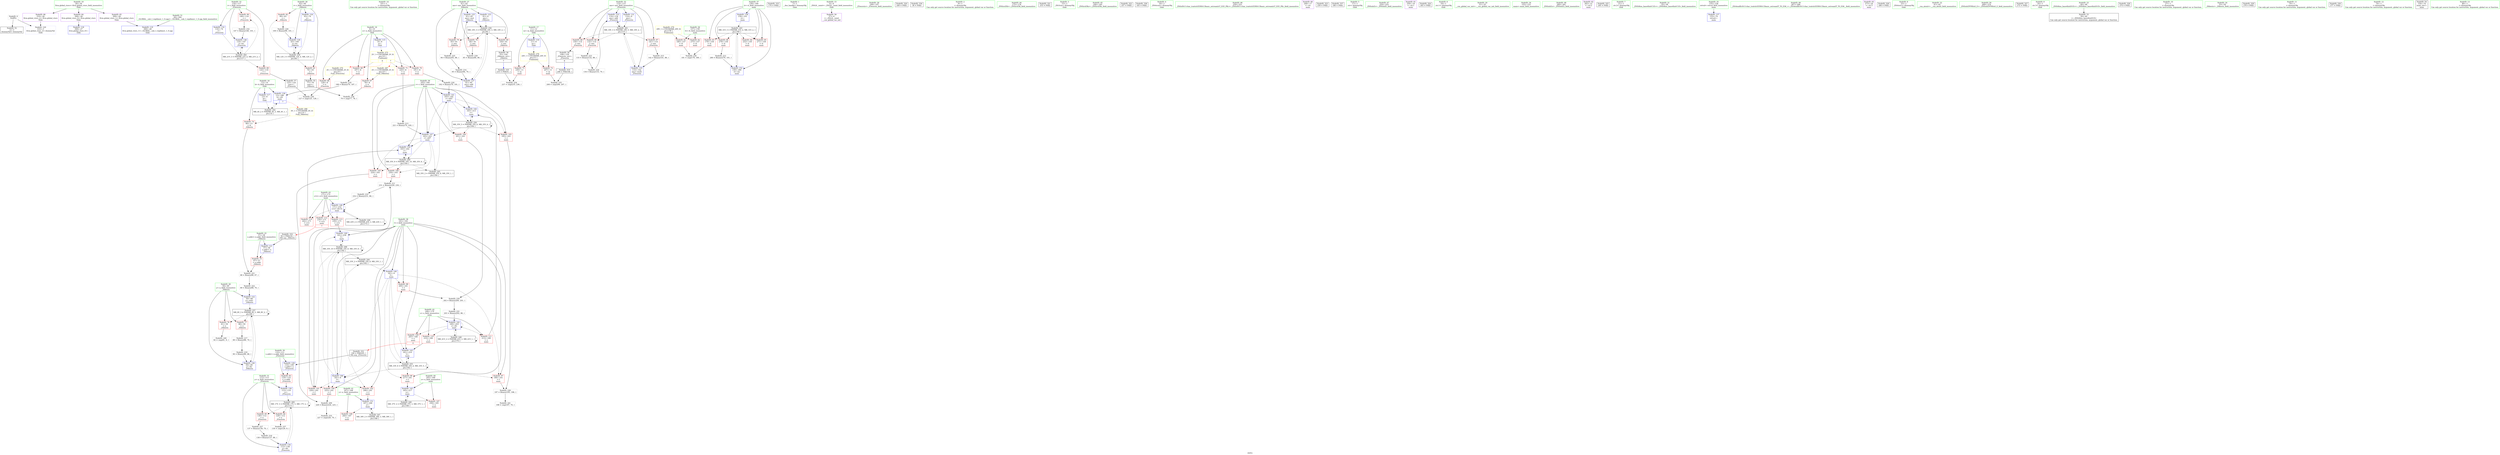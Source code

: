 digraph "SVFG" {
	label="SVFG";

	Node0x559df55253a0 [shape=record,color=grey,label="{NodeID: 0\nNullPtr}"];
	Node0x559df55253a0 -> Node0x559df5548c70[style=solid];
	Node0x559df55253a0 -> Node0x559df554d520[style=solid];
	Node0x559df55479e0 [shape=record,color=red,label="{NodeID: 97\n196\<--161\n\<--l\nmain\n}"];
	Node0x559df55479e0 -> Node0x559df5554aa0[style=solid];
	Node0x559df5545e70 [shape=record,color=green,label="{NodeID: 14\n101\<--1\n\<--dummyObj\nCan only get source location for instruction, argument, global var or function.}"];
	Node0x559df5548540 [shape=record,color=red,label="{NodeID: 111\n213\<--169\n\<--s\nmain\n}"];
	Node0x559df5548540 -> Node0x559df554e8d0[style=solid];
	Node0x559df55468d0 [shape=record,color=green,label="{NodeID: 28\n63\<--64\ni\<--i_field_insensitive\n_Z4bestx\n}"];
	Node0x559df55468d0 -> Node0x559df554a460[style=solid];
	Node0x559df55468d0 -> Node0x559df554a530[style=solid];
	Node0x559df55468d0 -> Node0x559df554d890[style=solid];
	Node0x559df55468d0 -> Node0x559df554dbd0[style=solid];
	Node0x559df554d960 [shape=record,color=blue,label="{NodeID: 125\n61\<--85\nans\<--mul\n_Z4bestx\n}"];
	Node0x559df554d960 -> Node0x559df5562eb0[style=dashed];
	Node0x559df5547430 [shape=record,color=green,label="{NodeID: 42\n169\<--170\ns\<--s_field_insensitive\nmain\n}"];
	Node0x559df5547430 -> Node0x559df55483a0[style=solid];
	Node0x559df5547430 -> Node0x559df5548470[style=solid];
	Node0x559df5547430 -> Node0x559df5548540[style=solid];
	Node0x559df5547430 -> Node0x559df554e730[style=solid];
	Node0x559df55541a0 [shape=record,color=grey,label="{NodeID: 222\n69 = Binary(68, 70, )\n}"];
	Node0x559df55541a0 -> Node0x559df554d6f0[style=solid];
	Node0x559df554e4c0 [shape=record,color=blue,label="{NodeID: 139\n13\<--188\nk\<--shl\nmain\n|{|<s1>7}}"];
	Node0x559df554e4c0 -> Node0x559df555d6a0[style=dashed];
	Node0x559df554e4c0:s1 -> Node0x559df5568100[style=dashed,color=red];
	Node0x559df5548fb0 [shape=record,color=black,label="{NodeID: 56\n55\<--104\n_Z4bestx_ret\<--\n_Z4bestx\n|{<s0>7}}"];
	Node0x559df5548fb0:s0 -> Node0x559df5578e00[style=solid,color=blue];
	Node0x559df529bfa0 [shape=record,color=black,label="{NodeID: 319\n206 = PHI(108, )\n}"];
	Node0x559df529bfa0 -> Node0x559df5555520[style=solid];
	Node0x559df55556a0 [shape=record,color=grey,label="{NodeID: 236\n181 = cmp(179, 180, )\n}"];
	Node0x559df5549b70 [shape=record,color=red,label="{NodeID: 70\n191\<--8\n\<--n\nmain\n}"];
	Node0x559df5549b70 -> Node0x559df5553ea0[style=solid];
	Node0x559df5578c00 [shape=record,color=black,label="{NodeID: 333\n174 = PHI()\n}"];
	Node0x559df554a6d0 [shape=record,color=red,label="{NodeID: 84\n129\<--112\n\<--y\n_Z5worstx\n}"];
	Node0x559df554a6d0 -> Node0x559df5555820[style=solid];
	Node0x559df55259d0 [shape=record,color=green,label="{NodeID: 1\n7\<--1\n__dso_handle\<--dummyObj\nGlob }"];
	Node0x559df5547ab0 [shape=record,color=red,label="{NodeID: 98\n200\<--161\n\<--l\nmain\n}"];
	Node0x559df5547ab0 -> Node0x559df5554da0[style=solid];
	Node0x559df5545f00 [shape=record,color=green,label="{NodeID: 15\n4\<--6\n_ZStL8__ioinit\<--_ZStL8__ioinit_field_insensitive\nGlob }"];
	Node0x559df5545f00 -> Node0x559df5549220[style=solid];
	Node0x559df5548610 [shape=record,color=red,label="{NodeID: 112\n234\<--171\n\<--s12\nmain\n|{<s0>7}}"];
	Node0x559df5548610:s0 -> Node0x559df55783d0[style=solid,color=red];
	Node0x559df55469a0 [shape=record,color=green,label="{NodeID: 29\n106\<--107\n_Z5worstx\<--_Z5worstx_field_insensitive\n}"];
	Node0x559df5552ea0 [shape=record,color=grey,label="{NodeID: 209\n226 = Binary(224, 225, )\n}"];
	Node0x559df5552ea0 -> Node0x559df5555220[style=solid];
	Node0x559df554da30 [shape=record,color=blue,label="{NodeID: 126\n59\<--90\ny\<--div\n_Z4bestx\n}"];
	Node0x559df554da30 -> Node0x559df55621a0[style=dashed];
	Node0x559df5547500 [shape=record,color=green,label="{NodeID: 43\n171\<--172\ns12\<--s12_field_insensitive\nmain\n}"];
	Node0x559df5547500 -> Node0x559df5548610[style=solid];
	Node0x559df5547500 -> Node0x559df55486e0[style=solid];
	Node0x559df5547500 -> Node0x559df55487b0[style=solid];
	Node0x559df5547500 -> Node0x559df554ec10[style=solid];
	Node0x559df5554320 [shape=record,color=grey,label="{NodeID: 223\n133 = Binary(132, 86, )\n}"];
	Node0x559df5554320 -> Node0x559df55544a0[style=solid];
	Node0x559df554e590 [shape=record,color=blue,label="{NodeID: 140\n161\<--9\nl\<--\nmain\n}"];
	Node0x559df554e590 -> Node0x559df55479e0[style=dashed];
	Node0x559df554e590 -> Node0x559df5547ab0[style=dashed];
	Node0x559df554e590 -> Node0x559df5547b80[style=dashed];
	Node0x559df554e590 -> Node0x559df554e800[style=dashed];
	Node0x559df554e590 -> Node0x559df554ea70[style=dashed];
	Node0x559df554e590 -> Node0x559df55617a0[style=dashed];
	Node0x559df5549080 [shape=record,color=black,label="{NodeID: 57\n125\<--124\nconv\<--\n_Z5worstx\n}"];
	Node0x559df5549080 -> Node0x559df55559a0[style=solid];
	Node0x559df55777d0 [shape=record,color=black,label="{NodeID: 320\n249 = PHI()\n}"];
	Node0x559df5555820 [shape=record,color=grey,label="{NodeID: 237\n130 = cmp(129, 9, )\n}"];
	Node0x559df5549c40 [shape=record,color=red,label="{NodeID: 71\n220\<--8\n\<--n\nmain\n}"];
	Node0x559df5549c40 -> Node0x559df5553420[style=solid];
	Node0x559df5578d00 [shape=record,color=black,label="{NodeID: 334\n38 = PHI()\n}"];
	Node0x559df554a7a0 [shape=record,color=red,label="{NodeID: 85\n136\<--112\n\<--y\n_Z5worstx\n}"];
	Node0x559df554a7a0 -> Node0x559df5554920[style=solid];
	Node0x559df5525680 [shape=record,color=green,label="{NodeID: 2\n9\<--1\n\<--dummyObj\nCan only get source location for instruction, argument, global var or function.}"];
	Node0x559df5547b80 [shape=record,color=red,label="{NodeID: 99\n217\<--161\n\<--l\nmain\n}"];
	Node0x559df5547b80 -> Node0x559df554e9a0[style=solid];
	Node0x559df5545f90 [shape=record,color=green,label="{NodeID: 16\n8\<--10\nn\<--n_field_insensitive\nGlob }"];
	Node0x559df5545f90 -> Node0x559df5549900[style=solid];
	Node0x559df5545f90 -> Node0x559df55499d0[style=solid];
	Node0x559df5545f90 -> Node0x559df5549aa0[style=solid];
	Node0x559df5545f90 -> Node0x559df5549b70[style=solid];
	Node0x559df5545f90 -> Node0x559df5549c40[style=solid];
	Node0x559df5545f90 -> Node0x559df5548880[style=solid];
	Node0x559df55678f0 [shape=record,color=yellow,style=double,label="{NodeID: 279\n29V_1 = ENCHI(MR_29V_0)\npts\{158 \}\nFun[main]}"];
	Node0x559df55678f0 -> Node0x559df554ac80[style=dashed];
	Node0x559df55678f0 -> Node0x559df554ad50[style=dashed];
	Node0x559df55486e0 [shape=record,color=red,label="{NodeID: 113\n239\<--171\n\<--s12\nmain\n}"];
	Node0x559df55486e0 -> Node0x559df554ece0[style=solid];
	Node0x559df5546a70 [shape=record,color=green,label="{NodeID: 30\n110\<--111\nx.addr\<--x.addr_field_insensitive\n_Z5worstx\n}"];
	Node0x559df5546a70 -> Node0x559df554a600[style=solid];
	Node0x559df5546a70 -> Node0x559df554dca0[style=solid];
	Node0x559df5552fa0 [shape=record,color=grey,label="{NodeID: 210\n232 = Binary(231, 86, )\n}"];
	Node0x559df5552fa0 -> Node0x559df554ec10[style=solid];
	Node0x559df554db00 [shape=record,color=blue,label="{NodeID: 127\n61\<--95\nans\<--add\n_Z4bestx\n}"];
	Node0x559df554db00 -> Node0x559df5562eb0[style=dashed];
	Node0x559df55475d0 [shape=record,color=green,label="{NodeID: 44\n175\<--176\n_ZNSirsERi\<--_ZNSirsERi_field_insensitive\n}"];
	Node0x559df55544a0 [shape=record,color=grey,label="{NodeID: 224\n134 = Binary(133, 70, )\n}"];
	Node0x559df55544a0 -> Node0x559df554dfe0[style=solid];
	Node0x559df554e660 [shape=record,color=blue,label="{NodeID: 141\n163\<--192\nr\<--shl3\nmain\n}"];
	Node0x559df554e660 -> Node0x559df5547ec0[style=dashed];
	Node0x559df554e660 -> Node0x559df5547f90[style=dashed];
	Node0x559df554e660 -> Node0x559df554e8d0[style=dashed];
	Node0x559df554e660 -> Node0x559df554eb40[style=dashed];
	Node0x559df554e660 -> Node0x559df5561ca0[style=dashed];
	Node0x559df5549150 [shape=record,color=black,label="{NodeID: 58\n108\<--150\n_Z5worstx_ret\<--\n_Z5worstx\n|{<s0>6}}"];
	Node0x559df5549150:s0 -> Node0x559df529bfa0[style=solid,color=blue];
	Node0x559df55778a0 [shape=record,color=black,label="{NodeID: 321\n253 = PHI()\n}"];
	Node0x559df55559a0 [shape=record,color=grey,label="{NodeID: 238\n127 = cmp(125, 126, )\n}"];
	Node0x559df5549d10 [shape=record,color=red,label="{NodeID: 72\n207\<--11\n\<--m\nmain\n}"];
	Node0x559df5549d10 -> Node0x559df5555520[style=solid];
	Node0x559df5578e00 [shape=record,color=black,label="{NodeID: 335\n235 = PHI(55, )\n}"];
	Node0x559df5578e00 -> Node0x559df55553a0[style=solid];
	Node0x559df554a870 [shape=record,color=red,label="{NodeID: 86\n132\<--114\n\<--ans\n_Z5worstx\n}"];
	Node0x559df554a870 -> Node0x559df5554320[style=solid];
	Node0x559df5525470 [shape=record,color=green,label="{NodeID: 3\n15\<--1\n_ZSt3cin\<--dummyObj\nGlob }"];
	Node0x559df5547c50 [shape=record,color=red,label="{NodeID: 100\n225\<--161\n\<--l\nmain\n}"];
	Node0x559df5547c50 -> Node0x559df5552ea0[style=solid];
	Node0x559df5546020 [shape=record,color=green,label="{NodeID: 17\n11\<--12\nm\<--m_field_insensitive\nGlob }"];
	Node0x559df5546020 -> Node0x559df5549d10[style=solid];
	Node0x559df5546020 -> Node0x559df5549de0[style=solid];
	Node0x559df5546020 -> Node0x559df554d120[style=solid];
	Node0x559df55487b0 [shape=record,color=red,label="{NodeID: 114\n242\<--171\n\<--s12\nmain\n}"];
	Node0x559df55487b0 -> Node0x559df554edb0[style=solid];
	Node0x559df5546b40 [shape=record,color=green,label="{NodeID: 31\n112\<--113\ny\<--y_field_insensitive\n_Z5worstx\n}"];
	Node0x559df5546b40 -> Node0x559df554a6d0[style=solid];
	Node0x559df5546b40 -> Node0x559df554a7a0[style=solid];
	Node0x559df5546b40 -> Node0x559df554dd70[style=solid];
	Node0x559df5546b40 -> Node0x559df554e0b0[style=solid];
	Node0x559df5553120 [shape=record,color=grey,label="{NodeID: 211\n231 = Binary(229, 230, )\n}"];
	Node0x559df5553120 -> Node0x559df5552fa0[style=solid];
	Node0x559df554dbd0 [shape=record,color=blue,label="{NodeID: 128\n63\<--100\ni\<--inc\n_Z4bestx\n}"];
	Node0x559df554dbd0 -> Node0x559df5562fa0[style=dashed];
	Node0x559df55476a0 [shape=record,color=green,label="{NodeID: 45\n184\<--185\n_ZNSirsERx\<--_ZNSirsERx_field_insensitive\n}"];
	Node0x559df5554620 [shape=record,color=grey,label="{NodeID: 225\n94 = Binary(93, 86, )\n}"];
	Node0x559df5554620 -> Node0x559df55535a0[style=solid];
	Node0x559df554e730 [shape=record,color=blue,label="{NodeID: 142\n169\<--203\ns\<--div\nmain\n}"];
	Node0x559df554e730 -> Node0x559df55483a0[style=dashed];
	Node0x559df554e730 -> Node0x559df5548470[style=dashed];
	Node0x559df554e730 -> Node0x559df5548540[style=dashed];
	Node0x559df554e730 -> Node0x559df554e730[style=dashed];
	Node0x559df554e730 -> Node0x559df555f4a0[style=dashed];
	Node0x559df5549220 [shape=record,color=purple,label="{NodeID: 59\n37\<--4\n\<--_ZStL8__ioinit\n__cxx_global_var_init\n}"];
	Node0x559df5577970 [shape=record,color=black,label="{NodeID: 322\n257 = PHI()\n}"];
	Node0x559df5555b20 [shape=record,color=grey,label="{NodeID: 239\n79 = cmp(77, 78, )\n}"];
	Node0x559df5549de0 [shape=record,color=red,label="{NodeID: 73\n236\<--11\n\<--m\nmain\n}"];
	Node0x559df5549de0 -> Node0x559df55553a0[style=solid];
	Node0x559df5579030 [shape=record,color=black,label="{NodeID: 336\n183 = PHI()\n}"];
	Node0x559df554a940 [shape=record,color=red,label="{NodeID: 87\n141\<--114\n\<--ans\n_Z5worstx\n}"];
	Node0x559df554a940 -> Node0x559df5553720[style=solid];
	Node0x559df553cfc0 [shape=record,color=green,label="{NodeID: 4\n16\<--1\n_ZSt4cout\<--dummyObj\nGlob }"];
	Node0x559df5547d20 [shape=record,color=red,label="{NodeID: 101\n229\<--161\n\<--l\nmain\n}"];
	Node0x559df5547d20 -> Node0x559df5553120[style=solid];
	Node0x559df55460b0 [shape=record,color=green,label="{NodeID: 18\n13\<--14\nk\<--k_field_insensitive\nGlob }"];
	Node0x559df55460b0 -> Node0x559df5549eb0[style=solid];
	Node0x559df55460b0 -> Node0x559df554d220[style=solid];
	Node0x559df55460b0 -> Node0x559df554e4c0[style=solid];
	Node0x559df5548880 [shape=record,color=blue,label="{NodeID: 115\n8\<--9\nn\<--\nGlob }"];
	Node0x559df5548880 -> Node0x559df5567540[style=dashed];
	Node0x559df5546c10 [shape=record,color=green,label="{NodeID: 32\n114\<--115\nans\<--ans_field_insensitive\n_Z5worstx\n}"];
	Node0x559df5546c10 -> Node0x559df554a870[style=solid];
	Node0x559df5546c10 -> Node0x559df554a940[style=solid];
	Node0x559df5546c10 -> Node0x559df554aa10[style=solid];
	Node0x559df5546c10 -> Node0x559df554de40[style=solid];
	Node0x559df5546c10 -> Node0x559df554dfe0[style=solid];
	Node0x559df5546c10 -> Node0x559df554e180[style=solid];
	Node0x559df55532a0 [shape=record,color=grey,label="{NodeID: 212\n280 = Binary(279, 101, )\n}"];
	Node0x559df55532a0 -> Node0x559df554ef50[style=solid];
	Node0x559df554dca0 [shape=record,color=blue,label="{NodeID: 129\n110\<--109\nx.addr\<--x\n_Z5worstx\n}"];
	Node0x559df554dca0 -> Node0x559df554a600[style=dashed];
	Node0x559df5547770 [shape=record,color=green,label="{NodeID: 46\n250\<--251\n_ZStlsISt11char_traitsIcEERSt13basic_ostreamIcT_ES5_PKc\<--_ZStlsISt11char_traitsIcEERSt13basic_ostreamIcT_ES5_PKc_field_insensitive\n}"];
	Node0x559df55547a0 [shape=record,color=grey,label="{NodeID: 226\n100 = Binary(99, 101, )\n}"];
	Node0x559df55547a0 -> Node0x559df554dbd0[style=solid];
	Node0x559df554e800 [shape=record,color=blue,label="{NodeID: 143\n161\<--210\nl\<--\nmain\n}"];
	Node0x559df554e800 -> Node0x559df55617a0[style=dashed];
	Node0x559df55492f0 [shape=record,color=purple,label="{NodeID: 60\n248\<--17\n\<--.str\nmain\n}"];
	Node0x559df5577a40 [shape=record,color=black,label="{NodeID: 323\n259 = PHI()\n}"];
	Node0x559df5555ca0 [shape=record,color=grey,label="{NodeID: 240\n82 = cmp(81, 9, )\n}"];
	Node0x559df5549eb0 [shape=record,color=red,label="{NodeID: 74\n66\<--13\n\<--k\n_Z4bestx\n}"];
	Node0x559df5549eb0 -> Node0x559df5554020[style=solid];
	Node0x559df5579100 [shape=record,color=black,label="{NodeID: 337\n186 = PHI()\n}"];
	Node0x559df554aa10 [shape=record,color=red,label="{NodeID: 88\n150\<--114\n\<--ans\n_Z5worstx\n}"];
	Node0x559df554aa10 -> Node0x559df5549150[style=solid];
	Node0x559df5525850 [shape=record,color=green,label="{NodeID: 5\n17\<--1\n.str\<--dummyObj\nGlob }"];
	Node0x559df5565ca0 [shape=record,color=black,label="{NodeID: 268\nMR_33V_10 = PHI(MR_33V_8, MR_33V_9, )\npts\{162 \}\n}"];
	Node0x559df5565ca0 -> Node0x559df5547c50[style=dashed];
	Node0x559df5565ca0 -> Node0x559df5547d20[style=dashed];
	Node0x559df5565ca0 -> Node0x559df5547df0[style=dashed];
	Node0x559df5565ca0 -> Node0x559df554ece0[style=dashed];
	Node0x559df5565ca0 -> Node0x559df555e0a0[style=dashed];
	Node0x559df5565ca0 -> Node0x559df5565ca0[style=dashed];
	Node0x559df5547df0 [shape=record,color=red,label="{NodeID: 102\n246\<--161\n\<--l\nmain\n}"];
	Node0x559df5547df0 -> Node0x559df554ee80[style=solid];
	Node0x559df5546180 [shape=record,color=green,label="{NodeID: 19\n26\<--30\nllvm.global_ctors\<--llvm.global_ctors_field_insensitive\nGlob }"];
	Node0x559df5546180 -> Node0x559df5549630[style=solid];
	Node0x559df5546180 -> Node0x559df5549700[style=solid];
	Node0x559df5546180 -> Node0x559df5549800[style=solid];
	Node0x559df554d120 [shape=record,color=blue,label="{NodeID: 116\n11\<--9\nm\<--\nGlob }"];
	Node0x559df554d120 -> Node0x559df5567650[style=dashed];
	Node0x559df5546ce0 [shape=record,color=green,label="{NodeID: 33\n116\<--117\ni\<--i_field_insensitive\n_Z5worstx\n}"];
	Node0x559df5546ce0 -> Node0x559df554aae0[style=solid];
	Node0x559df5546ce0 -> Node0x559df554abb0[style=solid];
	Node0x559df5546ce0 -> Node0x559df554df10[style=solid];
	Node0x559df5546ce0 -> Node0x559df554e250[style=solid];
	Node0x559df5553420 [shape=record,color=grey,label="{NodeID: 213\n221 = Binary(70, 220, )\n}"];
	Node0x559df5553420 -> Node0x559df554eb40[style=solid];
	Node0x559df554dd70 [shape=record,color=blue,label="{NodeID: 130\n112\<--119\ny\<--\n_Z5worstx\n}"];
	Node0x559df554dd70 -> Node0x559df55634a0[style=dashed];
	Node0x559df5547840 [shape=record,color=green,label="{NodeID: 47\n254\<--255\n_ZNSolsEi\<--_ZNSolsEi_field_insensitive\n}"];
	Node0x559df5554920 [shape=record,color=grey,label="{NodeID: 227\n137 = Binary(136, 70, )\n}"];
	Node0x559df5554920 -> Node0x559df55538a0[style=solid];
	Node0x559df554e8d0 [shape=record,color=blue,label="{NodeID: 144\n163\<--213\nr\<--\nmain\n}"];
	Node0x559df554e8d0 -> Node0x559df5561ca0[style=dashed];
	Node0x559df55493c0 [shape=record,color=purple,label="{NodeID: 61\n256\<--19\n\<--.str.1\nmain\n}"];
	Node0x559df5577b40 [shape=record,color=black,label="{NodeID: 324\n263 = PHI()\n}"];
	Node0x559df5555e20 [shape=record,color=grey,label="{NodeID: 241\n198 = cmp(197, 70, )\n}"];
	Node0x559df5549f80 [shape=record,color=red,label="{NodeID: 75\n67\<--57\n\<--x.addr\n_Z4bestx\n}"];
	Node0x559df5549f80 -> Node0x559df5554020[style=solid];
	Node0x559df55617a0 [shape=record,color=black,label="{NodeID: 255\nMR_33V_6 = PHI(MR_33V_4, MR_33V_5, )\npts\{162 \}\n}"];
	Node0x559df55617a0 -> Node0x559df55479e0[style=dashed];
	Node0x559df55617a0 -> Node0x559df5547ab0[style=dashed];
	Node0x559df55617a0 -> Node0x559df5547b80[style=dashed];
	Node0x559df55617a0 -> Node0x559df554e800[style=dashed];
	Node0x559df55617a0 -> Node0x559df554ea70[style=dashed];
	Node0x559df55617a0 -> Node0x559df55617a0[style=dashed];
	Node0x559df554aae0 [shape=record,color=red,label="{NodeID: 89\n124\<--116\n\<--i\n_Z5worstx\n}"];
	Node0x559df554aae0 -> Node0x559df5549080[style=solid];
	Node0x559df55258e0 [shape=record,color=green,label="{NodeID: 6\n19\<--1\n.str.1\<--dummyObj\nGlob }"];
	Node0x559df55661a0 [shape=record,color=black,label="{NodeID: 269\nMR_35V_9 = PHI(MR_35V_10, MR_35V_8, )\npts\{164 \}\n}"];
	Node0x559df55661a0 -> Node0x559df5548060[style=dashed];
	Node0x559df55661a0 -> Node0x559df5548130[style=dashed];
	Node0x559df55661a0 -> Node0x559df554edb0[style=dashed];
	Node0x559df55661a0 -> Node0x559df555e5a0[style=dashed];
	Node0x559df55661a0 -> Node0x559df55661a0[style=dashed];
	Node0x559df5547ec0 [shape=record,color=red,label="{NodeID: 103\n195\<--163\n\<--r\nmain\n}"];
	Node0x559df5547ec0 -> Node0x559df5554aa0[style=solid];
	Node0x559df5546250 [shape=record,color=green,label="{NodeID: 20\n31\<--32\n__cxx_global_var_init\<--__cxx_global_var_init_field_insensitive\n}"];
	Node0x559df554d220 [shape=record,color=blue,label="{NodeID: 117\n13\<--9\nk\<--\nGlob }"];
	Node0x559df554d220 -> Node0x559df555d6a0[style=dashed];
	Node0x559df5546db0 [shape=record,color=green,label="{NodeID: 34\n152\<--153\nmain\<--main_field_insensitive\n}"];
	Node0x559df55535a0 [shape=record,color=grey,label="{NodeID: 214\n95 = Binary(94, 70, )\n}"];
	Node0x559df55535a0 -> Node0x559df554db00[style=solid];
	Node0x559df554de40 [shape=record,color=blue,label="{NodeID: 131\n114\<--9\nans\<--\n_Z5worstx\n}"];
	Node0x559df554de40 -> Node0x559df55639a0[style=dashed];
	Node0x559df5548930 [shape=record,color=green,label="{NodeID: 48\n260\<--261\n_ZNSolsEx\<--_ZNSolsEx_field_insensitive\n}"];
	Node0x559df5554aa0 [shape=record,color=grey,label="{NodeID: 228\n197 = Binary(195, 196, )\n}"];
	Node0x559df5554aa0 -> Node0x559df5555e20[style=solid];
	Node0x559df554e9a0 [shape=record,color=blue,label="{NodeID: 145\n165\<--217\nx\<--\nmain\n}"];
	Node0x559df554e9a0 -> Node0x559df5548200[style=dashed];
	Node0x559df554e9a0 -> Node0x559df555eaa0[style=dashed];
	Node0x559df5549490 [shape=record,color=purple,label="{NodeID: 62\n262\<--21\n\<--.str.2\nmain\n}"];
	Node0x559df5577c40 [shape=record,color=black,label="{NodeID: 325\n265 = PHI()\n}"];
	Node0x559df555d6a0 [shape=record,color=black,label="{NodeID: 242\nMR_4V_2 = PHI(MR_4V_3, MR_4V_1, )\npts\{14 \}\n}"];
	Node0x559df555d6a0 -> Node0x559df554e4c0[style=dashed];
	Node0x559df554a050 [shape=record,color=red,label="{NodeID: 76\n81\<--59\n\<--y\n_Z4bestx\n}"];
	Node0x559df554a050 -> Node0x559df5555ca0[style=solid];
	Node0x559df5561ca0 [shape=record,color=black,label="{NodeID: 256\nMR_35V_5 = PHI(MR_35V_6, MR_35V_4, )\npts\{164 \}\n}"];
	Node0x559df5561ca0 -> Node0x559df5547ec0[style=dashed];
	Node0x559df5561ca0 -> Node0x559df5547f90[style=dashed];
	Node0x559df5561ca0 -> Node0x559df554e8d0[style=dashed];
	Node0x559df5561ca0 -> Node0x559df554eb40[style=dashed];
	Node0x559df5561ca0 -> Node0x559df5561ca0[style=dashed];
	Node0x559df554abb0 [shape=record,color=red,label="{NodeID: 90\n146\<--116\n\<--i\n_Z5worstx\n}"];
	Node0x559df554abb0 -> Node0x559df55550a0[style=solid];
	Node0x559df55454b0 [shape=record,color=green,label="{NodeID: 7\n21\<--1\n.str.2\<--dummyObj\nGlob }"];
	Node0x559df55666a0 [shape=record,color=yellow,style=double,label="{NodeID: 270\n2V_1 = ENCHI(MR_2V_0)\npts\{10 \}\nFun[_Z5worstx]}"];
	Node0x559df55666a0 -> Node0x559df55499d0[style=dashed];
	Node0x559df5547f90 [shape=record,color=red,label="{NodeID: 104\n201\<--163\n\<--r\nmain\n}"];
	Node0x559df5547f90 -> Node0x559df5554da0[style=solid];
	Node0x559df5546320 [shape=record,color=green,label="{NodeID: 21\n35\<--36\n_ZNSt8ios_base4InitC1Ev\<--_ZNSt8ios_base4InitC1Ev_field_insensitive\n}"];
	Node0x559df554d320 [shape=record,color=blue,label="{NodeID: 118\n308\<--27\nllvm.global_ctors_0\<--\nGlob }"];
	Node0x559df5546e80 [shape=record,color=green,label="{NodeID: 35\n155\<--156\nretval\<--retval_field_insensitive\nmain\n}"];
	Node0x559df5546e80 -> Node0x559df554e320[style=solid];
	Node0x559df5553720 [shape=record,color=grey,label="{NodeID: 215\n142 = Binary(141, 86, )\n}"];
	Node0x559df5553720 -> Node0x559df554e180[style=solid];
	Node0x559df554df10 [shape=record,color=blue,label="{NodeID: 132\n116\<--74\ni\<--\n_Z5worstx\n}"];
	Node0x559df554df10 -> Node0x559df5563ea0[style=dashed];
	Node0x559df5548a00 [shape=record,color=green,label="{NodeID: 49\n267\<--268\n_ZSt4endlIcSt11char_traitsIcEERSt13basic_ostreamIT_T0_ES6_\<--_ZSt4endlIcSt11char_traitsIcEERSt13basic_ostreamIT_T0_ES6__field_insensitive\n}"];
	Node0x559df5554c20 [shape=record,color=grey,label="{NodeID: 229\n85 = Binary(84, 86, )\n}"];
	Node0x559df5554c20 -> Node0x559df554d960[style=solid];
	Node0x559df554ea70 [shape=record,color=blue,label="{NodeID: 146\n161\<--9\nl\<--\nmain\n}"];
	Node0x559df554ea70 -> Node0x559df5547c50[style=dashed];
	Node0x559df554ea70 -> Node0x559df5547d20[style=dashed];
	Node0x559df554ea70 -> Node0x559df5547df0[style=dashed];
	Node0x559df554ea70 -> Node0x559df554ece0[style=dashed];
	Node0x559df554ea70 -> Node0x559df555e0a0[style=dashed];
	Node0x559df554ea70 -> Node0x559df5565ca0[style=dashed];
	Node0x559df5549560 [shape=record,color=purple,label="{NodeID: 63\n273\<--24\n\<--.str.3\nmain\n}"];
	Node0x559df5577d10 [shape=record,color=black,label="{NodeID: 326\n266 = PHI()\n}"];
	Node0x559df555dba0 [shape=record,color=black,label="{NodeID: 243\nMR_31V_3 = PHI(MR_31V_4, MR_31V_2, )\npts\{160 \}\n}"];
	Node0x559df555dba0 -> Node0x559df554ae20[style=dashed];
	Node0x559df555dba0 -> Node0x559df554aef0[style=dashed];
	Node0x559df555dba0 -> Node0x559df554afc0[style=dashed];
	Node0x559df555dba0 -> Node0x559df5547910[style=dashed];
	Node0x559df555dba0 -> Node0x559df554ef50[style=dashed];
	Node0x559df554a120 [shape=record,color=red,label="{NodeID: 77\n88\<--59\n\<--y\n_Z4bestx\n}"];
	Node0x559df554a120 -> Node0x559df5553a20[style=solid];
	Node0x559df55621a0 [shape=record,color=black,label="{NodeID: 257\nMR_8V_3 = PHI(MR_8V_5, MR_8V_2, )\npts\{60 \}\n}"];
	Node0x559df55621a0 -> Node0x559df554a050[style=dashed];
	Node0x559df55621a0 -> Node0x559df554a120[style=dashed];
	Node0x559df55621a0 -> Node0x559df554da30[style=dashed];
	Node0x559df55621a0 -> Node0x559df55621a0[style=dashed];
	Node0x559df554ac80 [shape=record,color=red,label="{NodeID: 91\n180\<--157\n\<--tt\nmain\n}"];
	Node0x559df554ac80 -> Node0x559df55556a0[style=solid];
	Node0x559df5545540 [shape=record,color=green,label="{NodeID: 8\n23\<--1\n_ZSt4cerr\<--dummyObj\nGlob }"];
	Node0x559df5548060 [shape=record,color=red,label="{NodeID: 105\n224\<--163\n\<--r\nmain\n}"];
	Node0x559df5548060 -> Node0x559df5552ea0[style=solid];
	Node0x559df55463f0 [shape=record,color=green,label="{NodeID: 22\n41\<--42\n__cxa_atexit\<--__cxa_atexit_field_insensitive\n}"];
	Node0x559df554d420 [shape=record,color=blue,label="{NodeID: 119\n309\<--28\nllvm.global_ctors_1\<--_GLOBAL__sub_I_vepifanov_1_0.cpp\nGlob }"];
	Node0x559df5546f50 [shape=record,color=green,label="{NodeID: 36\n157\<--158\ntt\<--tt_field_insensitive\nmain\n}"];
	Node0x559df5546f50 -> Node0x559df554ac80[style=solid];
	Node0x559df5546f50 -> Node0x559df554ad50[style=solid];
	Node0x559df55538a0 [shape=record,color=grey,label="{NodeID: 216\n138 = Binary(137, 86, )\n}"];
	Node0x559df55538a0 -> Node0x559df554e0b0[style=solid];
	Node0x559df554dfe0 [shape=record,color=blue,label="{NodeID: 133\n114\<--134\nans\<--add\n_Z5worstx\n}"];
	Node0x559df554dfe0 -> Node0x559df55639a0[style=dashed];
	Node0x559df5548ad0 [shape=record,color=green,label="{NodeID: 50\n269\<--270\n_ZNSolsEPFRSoS_E\<--_ZNSolsEPFRSoS_E_field_insensitive\n}"];
	Node0x559df5554da0 [shape=record,color=grey,label="{NodeID: 230\n202 = Binary(200, 201, )\n}"];
	Node0x559df5554da0 -> Node0x559df5554f20[style=solid];
	Node0x559df554eb40 [shape=record,color=blue,label="{NodeID: 147\n163\<--221\nr\<--shl7\nmain\n}"];
	Node0x559df554eb40 -> Node0x559df5548060[style=dashed];
	Node0x559df554eb40 -> Node0x559df5548130[style=dashed];
	Node0x559df554eb40 -> Node0x559df554edb0[style=dashed];
	Node0x559df554eb40 -> Node0x559df555e5a0[style=dashed];
	Node0x559df554eb40 -> Node0x559df55661a0[style=dashed];
	Node0x559df5549630 [shape=record,color=purple,label="{NodeID: 64\n308\<--26\nllvm.global_ctors_0\<--llvm.global_ctors\nGlob }"];
	Node0x559df5549630 -> Node0x559df554d320[style=solid];
	Node0x559df5577de0 [shape=record,color=black,label="{NodeID: 327\n272 = PHI()\n}"];
	Node0x559df555e0a0 [shape=record,color=black,label="{NodeID: 244\nMR_33V_2 = PHI(MR_33V_8, MR_33V_1, )\npts\{162 \}\n}"];
	Node0x559df555e0a0 -> Node0x559df554e590[style=dashed];
	Node0x559df554a1f0 [shape=record,color=red,label="{NodeID: 78\n84\<--61\n\<--ans\n_Z4bestx\n}"];
	Node0x559df554a1f0 -> Node0x559df5554c20[style=solid];
	Node0x559df5562eb0 [shape=record,color=black,label="{NodeID: 258\nMR_10V_3 = PHI(MR_10V_5, MR_10V_2, )\npts\{62 \}\n}"];
	Node0x559df5562eb0 -> Node0x559df554a1f0[style=dashed];
	Node0x559df5562eb0 -> Node0x559df554a2c0[style=dashed];
	Node0x559df5562eb0 -> Node0x559df554a390[style=dashed];
	Node0x559df5562eb0 -> Node0x559df554d960[style=dashed];
	Node0x559df5562eb0 -> Node0x559df554db00[style=dashed];
	Node0x559df554ad50 [shape=record,color=red,label="{NodeID: 92\n275\<--157\n\<--tt\nmain\n}"];
	Node0x559df553bf40 [shape=record,color=green,label="{NodeID: 9\n24\<--1\n.str.3\<--dummyObj\nGlob }"];
	Node0x559df5548130 [shape=record,color=red,label="{NodeID: 106\n230\<--163\n\<--r\nmain\n}"];
	Node0x559df5548130 -> Node0x559df5553120[style=solid];
	Node0x559df55464c0 [shape=record,color=green,label="{NodeID: 23\n40\<--46\n_ZNSt8ios_base4InitD1Ev\<--_ZNSt8ios_base4InitD1Ev_field_insensitive\n}"];
	Node0x559df55464c0 -> Node0x559df5548d40[style=solid];
	Node0x559df554d520 [shape=record,color=blue, style = dotted,label="{NodeID: 120\n310\<--3\nllvm.global_ctors_2\<--dummyVal\nGlob }"];
	Node0x559df5547020 [shape=record,color=green,label="{NodeID: 37\n159\<--160\nit\<--it_field_insensitive\nmain\n}"];
	Node0x559df5547020 -> Node0x559df554ae20[style=solid];
	Node0x559df5547020 -> Node0x559df554aef0[style=solid];
	Node0x559df5547020 -> Node0x559df554afc0[style=solid];
	Node0x559df5547020 -> Node0x559df5547910[style=solid];
	Node0x559df5547020 -> Node0x559df554e3f0[style=solid];
	Node0x559df5547020 -> Node0x559df554ef50[style=solid];
	Node0x559df5553a20 [shape=record,color=grey,label="{NodeID: 217\n89 = Binary(88, 70, )\n}"];
	Node0x559df5553a20 -> Node0x559df5553d20[style=solid];
	Node0x559df554e0b0 [shape=record,color=blue,label="{NodeID: 134\n112\<--138\ny\<--div\n_Z5worstx\n}"];
	Node0x559df554e0b0 -> Node0x559df55634a0[style=dashed];
	Node0x559df5548ba0 [shape=record,color=green,label="{NodeID: 51\n28\<--304\n_GLOBAL__sub_I_vepifanov_1_0.cpp\<--_GLOBAL__sub_I_vepifanov_1_0.cpp_field_insensitive\n}"];
	Node0x559df5548ba0 -> Node0x559df554d420[style=solid];
	Node0x559df5554f20 [shape=record,color=grey,label="{NodeID: 231\n203 = Binary(202, 86, )\n}"];
	Node0x559df5554f20 -> Node0x559df554e730[style=solid];
	Node0x559df554ec10 [shape=record,color=blue,label="{NodeID: 148\n171\<--232\ns12\<--div14\nmain\n}"];
	Node0x559df554ec10 -> Node0x559df5548610[style=dashed];
	Node0x559df554ec10 -> Node0x559df55486e0[style=dashed];
	Node0x559df554ec10 -> Node0x559df55487b0[style=dashed];
	Node0x559df554ec10 -> Node0x559df554ec10[style=dashed];
	Node0x559df554ec10 -> Node0x559df555f9a0[style=dashed];
	Node0x559df5549700 [shape=record,color=purple,label="{NodeID: 65\n309\<--26\nllvm.global_ctors_1\<--llvm.global_ctors\nGlob }"];
	Node0x559df5549700 -> Node0x559df554d420[style=solid];
	Node0x559df5577f40 [shape=record,color=black,label="{NodeID: 328\n274 = PHI()\n}"];
	Node0x559df555e5a0 [shape=record,color=black,label="{NodeID: 245\nMR_35V_2 = PHI(MR_35V_8, MR_35V_1, )\npts\{164 \}\n}"];
	Node0x559df555e5a0 -> Node0x559df554e660[style=dashed];
	Node0x559df554a2c0 [shape=record,color=red,label="{NodeID: 79\n93\<--61\n\<--ans\n_Z4bestx\n}"];
	Node0x559df554a2c0 -> Node0x559df5554620[style=solid];
	Node0x559df5562fa0 [shape=record,color=black,label="{NodeID: 259\nMR_12V_3 = PHI(MR_12V_4, MR_12V_2, )\npts\{64 \}\n}"];
	Node0x559df5562fa0 -> Node0x559df554a460[style=dashed];
	Node0x559df5562fa0 -> Node0x559df554a530[style=dashed];
	Node0x559df5562fa0 -> Node0x559df554dbd0[style=dashed];
	Node0x559df554ae20 [shape=record,color=red,label="{NodeID: 93\n179\<--159\n\<--it\nmain\n}"];
	Node0x559df554ae20 -> Node0x559df55556a0[style=solid];
	Node0x559df553bfd0 [shape=record,color=green,label="{NodeID: 10\n27\<--1\n\<--dummyObj\nCan only get source location for instruction, argument, global var or function.}"];
	Node0x559df5548200 [shape=record,color=red,label="{NodeID: 107\n258\<--165\n\<--x\nmain\n}"];
	Node0x559df5546590 [shape=record,color=green,label="{NodeID: 24\n53\<--54\n_Z4bestx\<--_Z4bestx_field_insensitive\n}"];
	Node0x559df5567ff0 [shape=record,color=yellow,style=double,label="{NodeID: 287\n2V_1 = ENCHI(MR_2V_0)\npts\{10 \}\nFun[_Z4bestx]}"];
	Node0x559df5567ff0 -> Node0x559df5549900[style=dashed];
	Node0x559df554d620 [shape=record,color=blue,label="{NodeID: 121\n57\<--56\nx.addr\<--x\n_Z4bestx\n}"];
	Node0x559df554d620 -> Node0x559df5549f80[style=dashed];
	Node0x559df55470f0 [shape=record,color=green,label="{NodeID: 38\n161\<--162\nl\<--l_field_insensitive\nmain\n}"];
	Node0x559df55470f0 -> Node0x559df55479e0[style=solid];
	Node0x559df55470f0 -> Node0x559df5547ab0[style=solid];
	Node0x559df55470f0 -> Node0x559df5547b80[style=solid];
	Node0x559df55470f0 -> Node0x559df5547c50[style=solid];
	Node0x559df55470f0 -> Node0x559df5547d20[style=solid];
	Node0x559df55470f0 -> Node0x559df5547df0[style=solid];
	Node0x559df55470f0 -> Node0x559df554e590[style=solid];
	Node0x559df55470f0 -> Node0x559df554e800[style=solid];
	Node0x559df55470f0 -> Node0x559df554ea70[style=solid];
	Node0x559df55470f0 -> Node0x559df554ece0[style=solid];
	Node0x559df5553ba0 [shape=record,color=grey,label="{NodeID: 218\n188 = Binary(70, 187, )\n}"];
	Node0x559df5553ba0 -> Node0x559df554e4c0[style=solid];
	Node0x559df554e180 [shape=record,color=blue,label="{NodeID: 135\n114\<--142\nans\<--mul2\n_Z5worstx\n}"];
	Node0x559df554e180 -> Node0x559df55639a0[style=dashed];
	Node0x559df5548c70 [shape=record,color=black,label="{NodeID: 52\n2\<--3\ndummyVal\<--dummyVal\n}"];
	Node0x559df55550a0 [shape=record,color=grey,label="{NodeID: 232\n147 = Binary(146, 101, )\n}"];
	Node0x559df55550a0 -> Node0x559df554e250[style=solid];
	Node0x559df554ece0 [shape=record,color=blue,label="{NodeID: 149\n161\<--239\nl\<--\nmain\n}"];
	Node0x559df554ece0 -> Node0x559df5565ca0[style=dashed];
	Node0x559df5549800 [shape=record,color=purple,label="{NodeID: 66\n310\<--26\nllvm.global_ctors_2\<--llvm.global_ctors\nGlob }"];
	Node0x559df5549800 -> Node0x559df554d520[style=solid];
	Node0x559df5578040 [shape=record,color=black,label="{NodeID: 329\n276 = PHI()\n}"];
	Node0x559df555eaa0 [shape=record,color=black,label="{NodeID: 246\nMR_37V_2 = PHI(MR_37V_3, MR_37V_1, )\npts\{166 \}\n}"];
	Node0x559df555eaa0 -> Node0x559df554e9a0[style=dashed];
	Node0x559df554a390 [shape=record,color=red,label="{NodeID: 80\n104\<--61\n\<--ans\n_Z4bestx\n}"];
	Node0x559df554a390 -> Node0x559df5548fb0[style=solid];
	Node0x559df55634a0 [shape=record,color=black,label="{NodeID: 260\nMR_17V_3 = PHI(MR_17V_5, MR_17V_2, )\npts\{113 \}\n}"];
	Node0x559df55634a0 -> Node0x559df554a6d0[style=dashed];
	Node0x559df55634a0 -> Node0x559df554a7a0[style=dashed];
	Node0x559df55634a0 -> Node0x559df554e0b0[style=dashed];
	Node0x559df55634a0 -> Node0x559df55634a0[style=dashed];
	Node0x559df554aef0 [shape=record,color=red,label="{NodeID: 94\n252\<--159\n\<--it\nmain\n}"];
	Node0x559df553c060 [shape=record,color=green,label="{NodeID: 11\n70\<--1\n\<--dummyObj\nCan only get source location for instruction, argument, global var or function.}"];
	Node0x559df55482d0 [shape=record,color=red,label="{NodeID: 108\n264\<--167\n\<--y\nmain\n}"];
	Node0x559df5546660 [shape=record,color=green,label="{NodeID: 25\n57\<--58\nx.addr\<--x.addr_field_insensitive\n_Z4bestx\n}"];
	Node0x559df5546660 -> Node0x559df5549f80[style=solid];
	Node0x559df5546660 -> Node0x559df554d620[style=solid];
	Node0x559df5568100 [shape=record,color=yellow,style=double,label="{NodeID: 288\n4V_1 = ENCHI(MR_4V_0)\npts\{14 \}\nFun[_Z4bestx]}"];
	Node0x559df5568100 -> Node0x559df5549eb0[style=dashed];
	Node0x559df554d6f0 [shape=record,color=blue,label="{NodeID: 122\n59\<--69\ny\<--sub1\n_Z4bestx\n}"];
	Node0x559df554d6f0 -> Node0x559df55621a0[style=dashed];
	Node0x559df55471c0 [shape=record,color=green,label="{NodeID: 39\n163\<--164\nr\<--r_field_insensitive\nmain\n}"];
	Node0x559df55471c0 -> Node0x559df5547ec0[style=solid];
	Node0x559df55471c0 -> Node0x559df5547f90[style=solid];
	Node0x559df55471c0 -> Node0x559df5548060[style=solid];
	Node0x559df55471c0 -> Node0x559df5548130[style=solid];
	Node0x559df55471c0 -> Node0x559df554e660[style=solid];
	Node0x559df55471c0 -> Node0x559df554e8d0[style=solid];
	Node0x559df55471c0 -> Node0x559df554eb40[style=solid];
	Node0x559df55471c0 -> Node0x559df554edb0[style=solid];
	Node0x559df5553d20 [shape=record,color=grey,label="{NodeID: 219\n90 = Binary(89, 86, )\n}"];
	Node0x559df5553d20 -> Node0x559df554da30[style=solid];
	Node0x559df554e250 [shape=record,color=blue,label="{NodeID: 136\n116\<--147\ni\<--inc\n_Z5worstx\n}"];
	Node0x559df554e250 -> Node0x559df5563ea0[style=dashed];
	Node0x559df5548d40 [shape=record,color=black,label="{NodeID: 53\n39\<--40\n\<--_ZNSt8ios_base4InitD1Ev\nCan only get source location for instruction, argument, global var or function.}"];
	Node0x559df5555220 [shape=record,color=grey,label="{NodeID: 233\n227 = cmp(226, 70, )\n}"];
	Node0x559df554edb0 [shape=record,color=blue,label="{NodeID: 150\n163\<--242\nr\<--\nmain\n}"];
	Node0x559df554edb0 -> Node0x559df55661a0[style=dashed];
	Node0x559df5549900 [shape=record,color=red,label="{NodeID: 67\n78\<--8\n\<--n\n_Z4bestx\n}"];
	Node0x559df5549900 -> Node0x559df5555b20[style=solid];
	Node0x559df5578140 [shape=record,color=black,label="{NodeID: 330\n277 = PHI()\n}"];
	Node0x559df555efa0 [shape=record,color=black,label="{NodeID: 247\nMR_39V_2 = PHI(MR_39V_3, MR_39V_1, )\npts\{168 \}\n}"];
	Node0x559df555efa0 -> Node0x559df554ee80[style=dashed];
	Node0x559df554a460 [shape=record,color=red,label="{NodeID: 81\n76\<--63\n\<--i\n_Z4bestx\n}"];
	Node0x559df554a460 -> Node0x559df5548ee0[style=solid];
	Node0x559df55639a0 [shape=record,color=black,label="{NodeID: 261\nMR_19V_3 = PHI(MR_19V_5, MR_19V_2, )\npts\{115 \}\n}"];
	Node0x559df55639a0 -> Node0x559df554a870[style=dashed];
	Node0x559df55639a0 -> Node0x559df554a940[style=dashed];
	Node0x559df55639a0 -> Node0x559df554aa10[style=dashed];
	Node0x559df55639a0 -> Node0x559df554dfe0[style=dashed];
	Node0x559df55639a0 -> Node0x559df554e180[style=dashed];
	Node0x559df554afc0 [shape=record,color=red,label="{NodeID: 95\n271\<--159\n\<--it\nmain\n}"];
	Node0x559df553c130 [shape=record,color=green,label="{NodeID: 12\n74\<--1\n\<--dummyObj\nCan only get source location for instruction, argument, global var or function.}"];
	Node0x559df5567540 [shape=record,color=yellow,style=double,label="{NodeID: 275\n2V_1 = ENCHI(MR_2V_0)\npts\{10 \}\nFun[main]|{|<s3>6|<s4>7}}"];
	Node0x559df5567540 -> Node0x559df5549aa0[style=dashed];
	Node0x559df5567540 -> Node0x559df5549b70[style=dashed];
	Node0x559df5567540 -> Node0x559df5549c40[style=dashed];
	Node0x559df5567540:s3 -> Node0x559df55666a0[style=dashed,color=red];
	Node0x559df5567540:s4 -> Node0x559df5567ff0[style=dashed,color=red];
	Node0x559df55483a0 [shape=record,color=red,label="{NodeID: 109\n205\<--169\n\<--s\nmain\n|{<s0>6}}"];
	Node0x559df55483a0:s0 -> Node0x559df5578210[style=solid,color=red];
	Node0x559df5546730 [shape=record,color=green,label="{NodeID: 26\n59\<--60\ny\<--y_field_insensitive\n_Z4bestx\n}"];
	Node0x559df5546730 -> Node0x559df554a050[style=solid];
	Node0x559df5546730 -> Node0x559df554a120[style=solid];
	Node0x559df5546730 -> Node0x559df554d6f0[style=solid];
	Node0x559df5546730 -> Node0x559df554da30[style=solid];
	Node0x559df554d7c0 [shape=record,color=blue,label="{NodeID: 123\n61\<--9\nans\<--\n_Z4bestx\n}"];
	Node0x559df554d7c0 -> Node0x559df5562eb0[style=dashed];
	Node0x559df5547290 [shape=record,color=green,label="{NodeID: 40\n165\<--166\nx\<--x_field_insensitive\nmain\n}"];
	Node0x559df5547290 -> Node0x559df5548200[style=solid];
	Node0x559df5547290 -> Node0x559df554e9a0[style=solid];
	Node0x559df5553ea0 [shape=record,color=grey,label="{NodeID: 220\n192 = Binary(70, 191, )\n}"];
	Node0x559df5553ea0 -> Node0x559df554e660[style=solid];
	Node0x559df554e320 [shape=record,color=blue,label="{NodeID: 137\n155\<--74\nretval\<--\nmain\n}"];
	Node0x559df5548e10 [shape=record,color=black,label="{NodeID: 54\n154\<--74\nmain_ret\<--\nmain\n}"];
	Node0x559df55553a0 [shape=record,color=grey,label="{NodeID: 234\n237 = cmp(235, 236, )\n}"];
	Node0x559df554ee80 [shape=record,color=blue,label="{NodeID: 151\n167\<--246\ny\<--\nmain\n}"];
	Node0x559df554ee80 -> Node0x559df55482d0[style=dashed];
	Node0x559df554ee80 -> Node0x559df555efa0[style=dashed];
	Node0x559df55499d0 [shape=record,color=red,label="{NodeID: 68\n126\<--8\n\<--n\n_Z5worstx\n}"];
	Node0x559df55499d0 -> Node0x559df55559a0[style=solid];
	Node0x559df5578210 [shape=record,color=black,label="{NodeID: 331\n109 = PHI(205, )\n0th arg _Z5worstx }"];
	Node0x559df5578210 -> Node0x559df554dca0[style=solid];
	Node0x559df555f4a0 [shape=record,color=black,label="{NodeID: 248\nMR_41V_2 = PHI(MR_41V_3, MR_41V_1, )\npts\{170 \}\n}"];
	Node0x559df555f4a0 -> Node0x559df554e730[style=dashed];
	Node0x559df555f4a0 -> Node0x559df555f4a0[style=dashed];
	Node0x559df554a530 [shape=record,color=red,label="{NodeID: 82\n99\<--63\n\<--i\n_Z4bestx\n}"];
	Node0x559df554a530 -> Node0x559df55547a0[style=solid];
	Node0x559df5563ea0 [shape=record,color=black,label="{NodeID: 262\nMR_21V_3 = PHI(MR_21V_4, MR_21V_2, )\npts\{117 \}\n}"];
	Node0x559df5563ea0 -> Node0x559df554aae0[style=dashed];
	Node0x559df5563ea0 -> Node0x559df554abb0[style=dashed];
	Node0x559df5563ea0 -> Node0x559df554e250[style=dashed];
	Node0x559df5547910 [shape=record,color=red,label="{NodeID: 96\n279\<--159\n\<--it\nmain\n}"];
	Node0x559df5547910 -> Node0x559df55532a0[style=solid];
	Node0x559df5545de0 [shape=record,color=green,label="{NodeID: 13\n86\<--1\n\<--dummyObj\nCan only get source location for instruction, argument, global var or function.}"];
	Node0x559df5567650 [shape=record,color=yellow,style=double,label="{NodeID: 276\n24V_1 = ENCHI(MR_24V_0)\npts\{12 \}\nFun[main]}"];
	Node0x559df5567650 -> Node0x559df5549d10[style=dashed];
	Node0x559df5567650 -> Node0x559df5549de0[style=dashed];
	Node0x559df5548470 [shape=record,color=red,label="{NodeID: 110\n210\<--169\n\<--s\nmain\n}"];
	Node0x559df5548470 -> Node0x559df554e800[style=solid];
	Node0x559df5546800 [shape=record,color=green,label="{NodeID: 27\n61\<--62\nans\<--ans_field_insensitive\n_Z4bestx\n}"];
	Node0x559df5546800 -> Node0x559df554a1f0[style=solid];
	Node0x559df5546800 -> Node0x559df554a2c0[style=solid];
	Node0x559df5546800 -> Node0x559df554a390[style=solid];
	Node0x559df5546800 -> Node0x559df554d7c0[style=solid];
	Node0x559df5546800 -> Node0x559df554d960[style=solid];
	Node0x559df5546800 -> Node0x559df554db00[style=solid];
	Node0x559df554d890 [shape=record,color=blue,label="{NodeID: 124\n63\<--74\ni\<--\n_Z4bestx\n}"];
	Node0x559df554d890 -> Node0x559df5562fa0[style=dashed];
	Node0x559df5547360 [shape=record,color=green,label="{NodeID: 41\n167\<--168\ny\<--y_field_insensitive\nmain\n}"];
	Node0x559df5547360 -> Node0x559df55482d0[style=solid];
	Node0x559df5547360 -> Node0x559df554ee80[style=solid];
	Node0x559df5554020 [shape=record,color=grey,label="{NodeID: 221\n68 = Binary(66, 67, )\n}"];
	Node0x559df5554020 -> Node0x559df55541a0[style=solid];
	Node0x559df554e3f0 [shape=record,color=blue,label="{NodeID: 138\n159\<--101\nit\<--\nmain\n}"];
	Node0x559df554e3f0 -> Node0x559df555dba0[style=dashed];
	Node0x559df5548ee0 [shape=record,color=black,label="{NodeID: 55\n77\<--76\nconv\<--\n_Z4bestx\n}"];
	Node0x559df5548ee0 -> Node0x559df5555b20[style=solid];
	Node0x559df5555520 [shape=record,color=grey,label="{NodeID: 235\n208 = cmp(206, 207, )\n}"];
	Node0x559df554ef50 [shape=record,color=blue,label="{NodeID: 152\n159\<--280\nit\<--inc\nmain\n}"];
	Node0x559df554ef50 -> Node0x559df555dba0[style=dashed];
	Node0x559df5549aa0 [shape=record,color=red,label="{NodeID: 69\n187\<--8\n\<--n\nmain\n}"];
	Node0x559df5549aa0 -> Node0x559df5553ba0[style=solid];
	Node0x559df55783d0 [shape=record,color=black,label="{NodeID: 332\n56 = PHI(234, )\n0th arg _Z4bestx }"];
	Node0x559df55783d0 -> Node0x559df554d620[style=solid];
	Node0x559df555f9a0 [shape=record,color=black,label="{NodeID: 249\nMR_43V_2 = PHI(MR_43V_3, MR_43V_1, )\npts\{172 \}\n}"];
	Node0x559df555f9a0 -> Node0x559df554ec10[style=dashed];
	Node0x559df555f9a0 -> Node0x559df555f9a0[style=dashed];
	Node0x559df554a600 [shape=record,color=red,label="{NodeID: 83\n119\<--110\n\<--x.addr\n_Z5worstx\n}"];
	Node0x559df554a600 -> Node0x559df554dd70[style=solid];
}
